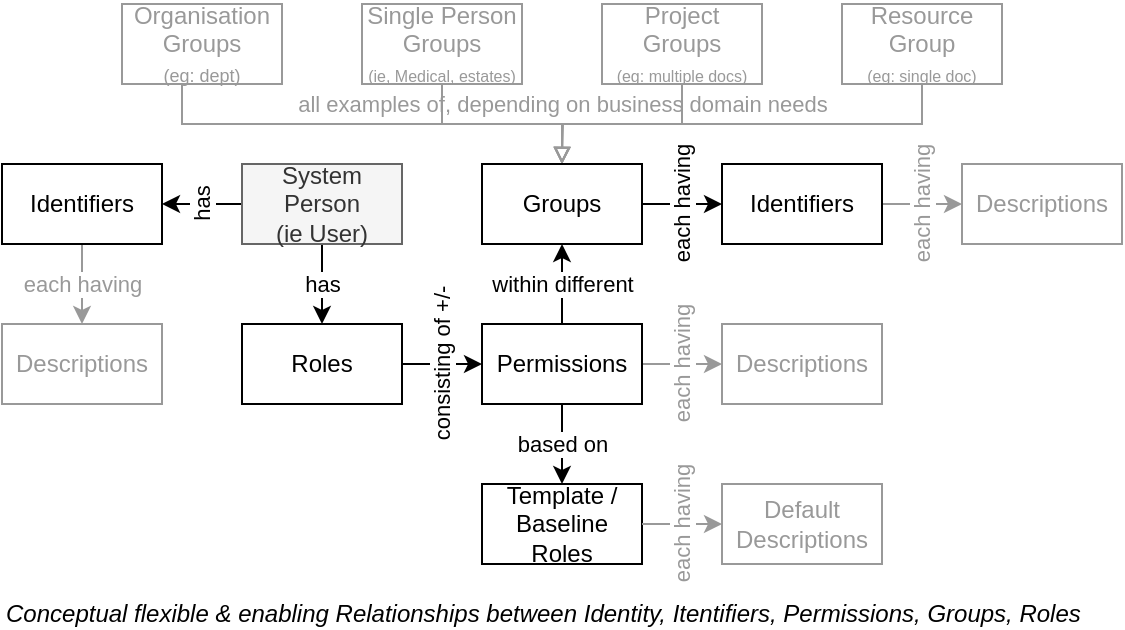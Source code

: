 <mxfile version="17.5.0" type="google" pages="2"><diagram id="oYXyBeTgICJSojwEbegV" name="Identity, Identifiers, Permissions, Roles, Groups"><mxGraphModel grid="1" page="1" gridSize="10" guides="1" tooltips="1" connect="1" arrows="1" fold="1" pageScale="1" pageWidth="827" pageHeight="1169" math="0" shadow="0"><root><mxCell id="0"/><mxCell id="1" parent="0"/><mxCell id="t2LOoF3_yBytTymEyU1l-7" value="each having" style="edgeStyle=orthogonalEdgeStyle;rounded=0;orthogonalLoop=1;jettySize=auto;html=1;entryX=0.5;entryY=0;entryDx=0;entryDy=0;strokeColor=#999999;fontColor=#999999;" edge="1" parent="1" source="t2LOoF3_yBytTymEyU1l-1" target="t2LOoF3_yBytTymEyU1l-6"><mxGeometry relative="1" as="geometry"/></mxCell><mxCell id="t2LOoF3_yBytTymEyU1l-1" value="Identifiers" style="rounded=0;whiteSpace=wrap;html=1;" vertex="1" parent="1"><mxGeometry x="120" y="120" width="80" height="40" as="geometry"/></mxCell><mxCell id="t2LOoF3_yBytTymEyU1l-8" value="has" style="edgeStyle=orthogonalEdgeStyle;rounded=0;orthogonalLoop=1;jettySize=auto;html=1;entryX=1;entryY=0.5;entryDx=0;entryDy=0;horizontal=0;" edge="1" parent="1" source="t2LOoF3_yBytTymEyU1l-2" target="t2LOoF3_yBytTymEyU1l-1"><mxGeometry relative="1" as="geometry"/></mxCell><mxCell id="t2LOoF3_yBytTymEyU1l-9" value="has" style="edgeStyle=orthogonalEdgeStyle;rounded=0;orthogonalLoop=1;jettySize=auto;html=1;" edge="1" parent="1" source="t2LOoF3_yBytTymEyU1l-2" target="t2LOoF3_yBytTymEyU1l-3"><mxGeometry relative="1" as="geometry"/></mxCell><mxCell id="t2LOoF3_yBytTymEyU1l-2" value="System&lt;br&gt;Person &lt;br&gt;(ie User)" style="rounded=0;whiteSpace=wrap;html=1;fillColor=#f5f5f5;fontColor=#333333;strokeColor=#666666;" vertex="1" parent="1"><mxGeometry x="240" y="120" width="80" height="40" as="geometry"/></mxCell><mxCell id="t2LOoF3_yBytTymEyU1l-11" value="consisting of +/-" style="edgeStyle=orthogonalEdgeStyle;rounded=0;orthogonalLoop=1;jettySize=auto;html=1;entryX=0;entryY=0.5;entryDx=0;entryDy=0;horizontal=0;" edge="1" parent="1" source="t2LOoF3_yBytTymEyU1l-3" target="t2LOoF3_yBytTymEyU1l-10"><mxGeometry relative="1" as="geometry"/></mxCell><mxCell id="t2LOoF3_yBytTymEyU1l-3" value="Roles" style="rounded=0;whiteSpace=wrap;html=1;" vertex="1" parent="1"><mxGeometry x="240" y="200" width="80" height="40" as="geometry"/></mxCell><mxCell id="t2LOoF3_yBytTymEyU1l-14" value="each having" style="edgeStyle=orthogonalEdgeStyle;rounded=0;orthogonalLoop=1;jettySize=auto;html=1;entryX=0;entryY=0.5;entryDx=0;entryDy=0;horizontal=0;" edge="1" parent="1" source="t2LOoF3_yBytTymEyU1l-4" target="t2LOoF3_yBytTymEyU1l-5"><mxGeometry relative="1" as="geometry"/></mxCell><mxCell id="t2LOoF3_yBytTymEyU1l-15" value="each having" style="rounded=0;orthogonalLoop=1;jettySize=auto;html=1;entryX=0;entryY=0.5;entryDx=0;entryDy=0;exitX=1;exitY=0.5;exitDx=0;exitDy=0;horizontal=0;strokeColor=#999999;fontColor=#999999;" edge="1" parent="1" source="t2LOoF3_yBytTymEyU1l-5" target="t2LOoF3_yBytTymEyU1l-13"><mxGeometry relative="1" as="geometry"/></mxCell><mxCell id="t2LOoF3_yBytTymEyU1l-5" value="Identifiers" style="rounded=0;whiteSpace=wrap;html=1;" vertex="1" parent="1"><mxGeometry x="480" y="120" width="80" height="40" as="geometry"/></mxCell><mxCell id="t2LOoF3_yBytTymEyU1l-6" value="Descriptions" style="rounded=0;whiteSpace=wrap;html=1;fontColor=#999999;strokeColor=#999999;" vertex="1" parent="1"><mxGeometry x="120" y="200" width="80" height="40" as="geometry"/></mxCell><mxCell id="t2LOoF3_yBytTymEyU1l-12" value="within different" style="edgeStyle=orthogonalEdgeStyle;rounded=0;orthogonalLoop=1;jettySize=auto;html=1;entryX=0.5;entryY=1;entryDx=0;entryDy=0;horizontal=1;" edge="1" parent="1" source="t2LOoF3_yBytTymEyU1l-10" target="t2LOoF3_yBytTymEyU1l-4"><mxGeometry relative="1" as="geometry"/></mxCell><mxCell id="t2LOoF3_yBytTymEyU1l-18" value="based on" style="edgeStyle=none;rounded=0;orthogonalLoop=1;jettySize=auto;html=1;entryX=0.5;entryY=0;entryDx=0;entryDy=0;" edge="1" parent="1" source="t2LOoF3_yBytTymEyU1l-10" target="t2LOoF3_yBytTymEyU1l-17"><mxGeometry relative="1" as="geometry"/></mxCell><mxCell id="-vsJNfYKuz7v7S-p7Y01-3" value="each having" style="edgeStyle=none;rounded=0;orthogonalLoop=1;jettySize=auto;html=1;entryX=0;entryY=0.5;entryDx=0;entryDy=0;endArrow=classic;endFill=1;horizontal=0;strokeColor=#999999;fontColor=#999999;" edge="1" parent="1" source="t2LOoF3_yBytTymEyU1l-10" target="-vsJNfYKuz7v7S-p7Y01-2"><mxGeometry relative="1" as="geometry"/></mxCell><mxCell id="t2LOoF3_yBytTymEyU1l-10" value="Permissions" style="rounded=0;whiteSpace=wrap;html=1;" vertex="1" parent="1"><mxGeometry x="360" y="200" width="80" height="40" as="geometry"/></mxCell><mxCell id="t2LOoF3_yBytTymEyU1l-13" value="Descriptions" style="rounded=0;whiteSpace=wrap;html=1;strokeColor=#999999;fontColor=#999999;" vertex="1" parent="1"><mxGeometry x="600" y="120" width="80" height="40" as="geometry"/></mxCell><mxCell id="t2LOoF3_yBytTymEyU1l-17" value="Template / Baseline Roles" style="rounded=0;whiteSpace=wrap;html=1;" vertex="1" parent="1"><mxGeometry x="360" y="280" width="80" height="40" as="geometry"/></mxCell><mxCell id="-vsJNfYKuz7v7S-p7Y01-2" value="Descriptions" style="rounded=0;whiteSpace=wrap;html=1;strokeColor=#999999;fontColor=#999999;" vertex="1" parent="1"><mxGeometry x="480" y="200" width="80" height="40" as="geometry"/></mxCell><mxCell id="-vsJNfYKuz7v7S-p7Y01-4" value="Default&lt;br&gt;Descriptions" style="rounded=0;whiteSpace=wrap;html=1;strokeColor=#999999;fontColor=#999999;" vertex="1" parent="1"><mxGeometry x="480" y="280" width="80" height="40" as="geometry"/></mxCell><mxCell id="-vsJNfYKuz7v7S-p7Y01-5" value="each having" style="edgeStyle=none;rounded=0;orthogonalLoop=1;jettySize=auto;html=1;entryX=0;entryY=0.5;entryDx=0;entryDy=0;endArrow=classic;endFill=1;horizontal=0;exitX=1;exitY=0.5;exitDx=0;exitDy=0;strokeColor=#999999;fontColor=#999999;" edge="1" parent="1" source="t2LOoF3_yBytTymEyU1l-17" target="-vsJNfYKuz7v7S-p7Y01-4"><mxGeometry relative="1" as="geometry"><mxPoint x="450" y="270" as="sourcePoint"/><mxPoint x="490" y="270" as="targetPoint"/></mxGeometry></mxCell><mxCell id="-vsJNfYKuz7v7S-p7Y01-6" value="Conceptual flexible &amp;amp; enabling Relationships between Identity, Itentifiers, Permissions, Groups, Roles" style="text;html=1;strokeColor=none;fillColor=none;align=left;verticalAlign=middle;whiteSpace=wrap;rounded=0;fontColor=default;opacity=60;fontStyle=2" vertex="1" parent="1"><mxGeometry x="120" y="340" width="560" height="10" as="geometry"/></mxCell><mxCell id="-vsJNfYKuz7v7S-p7Y01-13" value="all examples of, depending on business domain needs" style="edgeStyle=orthogonalEdgeStyle;rounded=0;orthogonalLoop=1;jettySize=auto;html=1;entryX=0.5;entryY=0;entryDx=0;entryDy=0;fontColor=#999999;endArrow=block;endFill=0;strokeColor=#999999;" edge="1" parent="1" target="t2LOoF3_yBytTymEyU1l-4"><mxGeometry x="0.826" y="-10" relative="1" as="geometry"><mxPoint x="210" y="80" as="sourcePoint"/><mxPoint x="380" y="120" as="targetPoint"/><Array as="points"><mxPoint x="210" y="100"/><mxPoint x="400" y="100"/></Array><mxPoint x="10" y="-10" as="offset"/></mxGeometry></mxCell><mxCell id="-vsJNfYKuz7v7S-p7Y01-7" value="Organisation Groups&lt;br&gt;&lt;font style=&quot;font-size: 9px&quot;&gt;(eg: dept)&lt;/font&gt;" style="rounded=0;whiteSpace=wrap;html=1;strokeColor=#999999;fontColor=#999999;" vertex="1" parent="1"><mxGeometry x="180" y="40" width="80" height="40" as="geometry"/></mxCell><mxCell id="-vsJNfYKuz7v7S-p7Y01-17" style="edgeStyle=orthogonalEdgeStyle;rounded=0;orthogonalLoop=1;jettySize=auto;html=1;fontColor=#999999;endArrow=block;endFill=0;strokeColor=#999999;exitX=0.5;exitY=1;exitDx=0;exitDy=0;" edge="1" parent="1" source="-vsJNfYKuz7v7S-p7Y01-8"><mxGeometry relative="1" as="geometry"><mxPoint x="400" y="120" as="targetPoint"/></mxGeometry></mxCell><mxCell id="-vsJNfYKuz7v7S-p7Y01-8" value="Project Groups&lt;br&gt;&lt;font style=&quot;font-size: 8px&quot;&gt;(eg: multiple docs)&lt;/font&gt;" style="rounded=0;whiteSpace=wrap;html=1;strokeColor=#999999;fontColor=#999999;" vertex="1" parent="1"><mxGeometry x="420" y="40" width="80" height="40" as="geometry"/></mxCell><mxCell id="-vsJNfYKuz7v7S-p7Y01-18" style="edgeStyle=orthogonalEdgeStyle;rounded=0;orthogonalLoop=1;jettySize=auto;html=1;fontColor=#999999;endArrow=block;endFill=0;strokeColor=#999999;" edge="1" parent="1" source="-vsJNfYKuz7v7S-p7Y01-9"><mxGeometry relative="1" as="geometry"><mxPoint x="400" y="120" as="targetPoint"/><Array as="points"><mxPoint x="580" y="100"/><mxPoint x="400" y="100"/></Array></mxGeometry></mxCell><mxCell id="-vsJNfYKuz7v7S-p7Y01-9" value="Resource Group&lt;br&gt;&lt;font style=&quot;font-size: 8px&quot;&gt;(eg: single doc)&lt;/font&gt;" style="rounded=0;whiteSpace=wrap;html=1;strokeColor=#999999;fontColor=#999999;" vertex="1" parent="1"><mxGeometry x="540" y="40" width="80" height="40" as="geometry"/></mxCell><mxCell id="-vsJNfYKuz7v7S-p7Y01-16" style="edgeStyle=orthogonalEdgeStyle;rounded=0;orthogonalLoop=1;jettySize=auto;html=1;entryX=0.5;entryY=0;entryDx=0;entryDy=0;fontColor=#999999;endArrow=block;endFill=0;strokeColor=#999999;" edge="1" parent="1" source="-vsJNfYKuz7v7S-p7Y01-11" target="t2LOoF3_yBytTymEyU1l-4"><mxGeometry relative="1" as="geometry"/></mxCell><mxCell id="-vsJNfYKuz7v7S-p7Y01-11" value="Single Person&lt;br&gt;Groups&lt;br&gt;&lt;font style=&quot;font-size: 8px&quot;&gt;(ie, Medical, estates)&lt;/font&gt;" style="rounded=0;whiteSpace=wrap;html=1;strokeColor=#999999;fontColor=#999999;" vertex="1" parent="1"><mxGeometry x="300" y="40" width="80" height="40" as="geometry"/></mxCell><mxCell id="t2LOoF3_yBytTymEyU1l-4" value="Groups" style="rounded=0;whiteSpace=wrap;html=1;" vertex="1" parent="1"><mxGeometry x="360" y="120" width="80" height="40" as="geometry"/></mxCell></root></mxGraphModel></diagram><diagram id="jG8p3q1MbYWqc0uvxiuP" name="What not to do"><mxGraphModel grid="1" page="1" gridSize="10" guides="1" tooltips="1" connect="1" arrows="1" fold="1" pageScale="1" pageWidth="827" pageHeight="1169" math="0" shadow="0"><root><mxCell id="0"/><mxCell id="1" parent="0"/><mxCell id="OnDWbWXeNpXaRRcOt-hO-3" value="has" style="edgeStyle=none;rounded=0;orthogonalLoop=1;jettySize=auto;html=1;entryX=1;entryY=0.5;entryDx=0;entryDy=0;" edge="1" parent="1" source="OnDWbWXeNpXaRRcOt-hO-1" target="OnDWbWXeNpXaRRcOt-hO-2"><mxGeometry relative="1" as="geometry"><mxPoint as="offset"/></mxGeometry></mxCell><mxCell id="OnDWbWXeNpXaRRcOt-hO-10" value="has a single" style="edgeStyle=none;rounded=0;orthogonalLoop=1;jettySize=auto;html=1;entryX=0.5;entryY=0;entryDx=0;entryDy=0;" edge="1" parent="1" source="OnDWbWXeNpXaRRcOt-hO-1" target="OnDWbWXeNpXaRRcOt-hO-9"><mxGeometry relative="1" as="geometry"><mxPoint as="offset"/></mxGeometry></mxCell><mxCell id="OnDWbWXeNpXaRRcOt-hO-1" value="System&lt;br&gt;Person &lt;br&gt;(ie User)" style="rounded=0;whiteSpace=wrap;html=1;fillColor=#f5f5f5;fontColor=#333333;strokeColor=#666666;" vertex="1" parent="1"><mxGeometry x="240" y="120" width="80" height="40" as="geometry"/></mxCell><mxCell id="OnDWbWXeNpXaRRcOt-hO-20" value="across all" style="edgeStyle=none;rounded=0;orthogonalLoop=1;jettySize=auto;html=1;entryX=0;entryY=1;entryDx=0;entryDy=0;exitX=1;exitY=0;exitDx=0;exitDy=0;endArrow=none;endFill=0;dashed=1;" edge="1" parent="1" source="OnDWbWXeNpXaRRcOt-hO-2" target="OnDWbWXeNpXaRRcOt-hO-5"><mxGeometry relative="1" as="geometry"/></mxCell><mxCell id="OnDWbWXeNpXaRRcOt-hO-2" value="System Roles" style="rounded=0;whiteSpace=wrap;html=1;" vertex="1" parent="1"><mxGeometry x="120" y="120" width="80" height="40" as="geometry"/></mxCell><mxCell id="OnDWbWXeNpXaRRcOt-hO-11" value="has" style="edgeStyle=none;rounded=0;orthogonalLoop=1;jettySize=auto;html=1;entryX=0.5;entryY=0;entryDx=0;entryDy=0;" edge="1" parent="1" source="OnDWbWXeNpXaRRcOt-hO-5" target="OnDWbWXeNpXaRRcOt-hO-1"><mxGeometry relative="1" as="geometry"><mxPoint as="offset"/></mxGeometry></mxCell><mxCell id="OnDWbWXeNpXaRRcOt-hO-5" value="System Groups" style="rounded=0;whiteSpace=wrap;html=1;" vertex="1" parent="1"><mxGeometry x="240" y="40" width="80" height="40" as="geometry"/></mxCell><mxCell id="OnDWbWXeNpXaRRcOt-hO-9" value="System&lt;br&gt;Identifier" style="ellipse;whiteSpace=wrap;html=1;fontFamily=Helvetica;fontSize=12;fontColor=default;align=center;strokeColor=default;fillColor=default;" vertex="1" parent="1"><mxGeometry x="240" y="200" width="80" height="40" as="geometry"/></mxCell><mxCell id="OnDWbWXeNpXaRRcOt-hO-12" value="Advantages:" style="text;html=1;strokeColor=none;fillColor=none;align=left;verticalAlign=top;whiteSpace=wrap;rounded=0;fontStyle=1;spacing=2;spacingTop=-8;" vertex="1" parent="1"><mxGeometry x="400" y="40" width="320" height="20" as="geometry"/></mxCell><mxCell id="OnDWbWXeNpXaRRcOt-hO-13" value="Simplicity, due to being the most common OOTB option." style="text;html=1;strokeColor=none;fillColor=none;align=left;verticalAlign=top;whiteSpace=wrap;rounded=0;spacing=2;spacingTop=-8;" vertex="1" parent="1"><mxGeometry x="400" y="60" width="320" height="20" as="geometry"/></mxCell><mxCell id="OnDWbWXeNpXaRRcOt-hO-15" value="Disadvantages:" style="text;html=1;strokeColor=none;fillColor=none;align=left;verticalAlign=top;whiteSpace=wrap;rounded=0;fontStyle=1;spacing=2;spacingTop=-8;" vertex="1" parent="1"><mxGeometry x="400" y="100" width="320" height="20" as="geometry"/></mxCell><mxCell id="OnDWbWXeNpXaRRcOt-hO-17" value="- Missing Permissions impedes simplicity, requiring many, &lt;i&gt;similar&lt;/i&gt;, Roles" style="text;html=1;strokeColor=none;fillColor=none;align=left;verticalAlign=top;whiteSpace=wrap;rounded=0;spacing=2;spacingTop=-8;" vertex="1" parent="1"><mxGeometry x="400" y="120" width="320" height="20" as="geometry"/></mxCell><mxCell id="OnDWbWXeNpXaRRcOt-hO-18" value="- Missing Permissions impedes Delegation &lt;br&gt;(PA's should not be assigned same Role as CEO...)" style="text;html=1;strokeColor=none;fillColor=none;align=left;verticalAlign=top;whiteSpace=wrap;rounded=0;spacing=2;spacingTop=-8;" vertex="1" parent="1"><mxGeometry x="400" y="160" width="320" height="20" as="geometry"/></mxCell><mxCell id="OnDWbWXeNpXaRRcOt-hO-19" value="- Single system specific Identifiers don't reflect/permit the use of common local and global identifiers -- such as the local system context (username), the org network (network\network names), global smtp (email addresses), and phone global phone numbers -- in turn limiting system interchange options later." style="text;html=1;strokeColor=none;fillColor=none;align=left;verticalAlign=top;whiteSpace=wrap;rounded=0;spacing=2;spacingTop=-8;" vertex="1" parent="1"><mxGeometry x="400" y="280" width="320" height="30" as="geometry"/></mxCell><mxCell id="OnDWbWXeNpXaRRcOt-hO-21" value="- Depending on system design limitations, it is common that Users belong to only one group (seemingly acceptable if representing inflexible&amp;nbsp;&lt;i&gt;departments in a single environment&lt;/i&gt;, but not for &lt;i&gt;projects or partnering as different roles across organisations&lt;/i&gt;)" style="text;html=1;strokeColor=none;fillColor=none;align=left;verticalAlign=top;whiteSpace=wrap;rounded=0;spacing=2;spacingTop=-8;" vertex="1" parent="1"><mxGeometry x="400" y="200" width="320" height="20" as="geometry"/></mxCell><mxCell id="BLtZEPE2uzzqXf94MSTc-1" value="Conceptual simplistic &amp;amp; limited Relationships between Identity, Groups, Roles" style="text;html=1;strokeColor=none;fillColor=none;align=left;verticalAlign=middle;whiteSpace=wrap;rounded=0;fontColor=default;opacity=60;fontStyle=2" vertex="1" parent="1"><mxGeometry x="120" y="390" width="560" height="10" as="geometry"/></mxCell></root></mxGraphModel></diagram></mxfile>